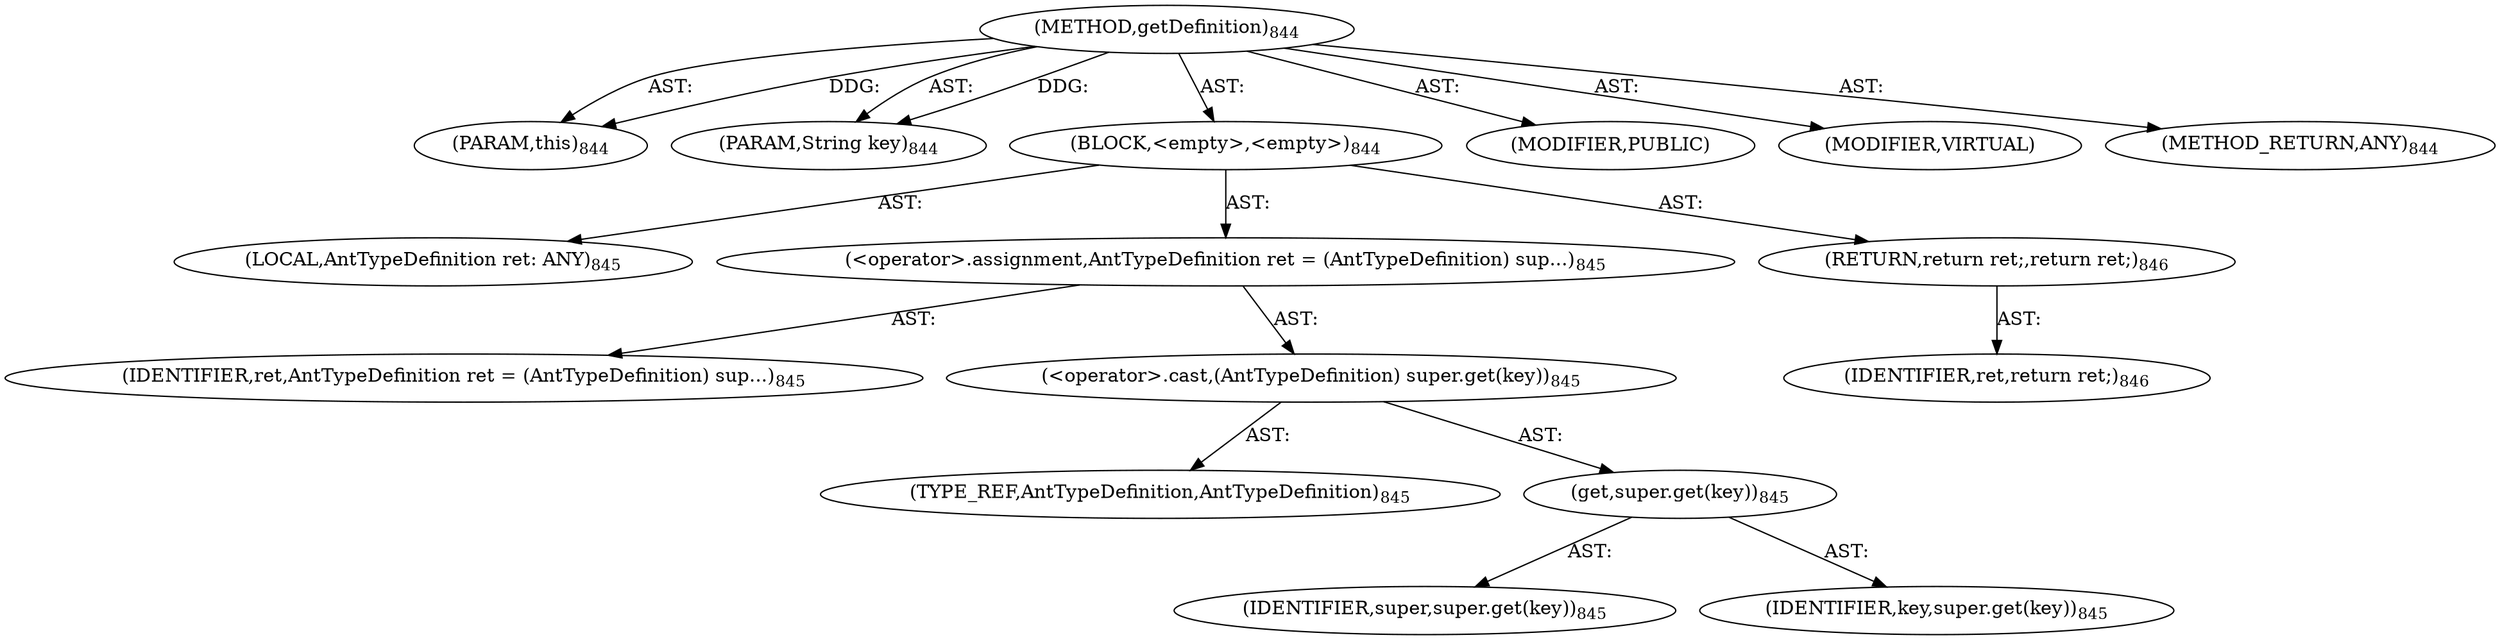 digraph "getDefinition" {  
"111669149730" [label = <(METHOD,getDefinition)<SUB>844</SUB>> ]
"115964117061" [label = <(PARAM,this)<SUB>844</SUB>> ]
"115964117062" [label = <(PARAM,String key)<SUB>844</SUB>> ]
"25769803892" [label = <(BLOCK,&lt;empty&gt;,&lt;empty&gt;)<SUB>844</SUB>> ]
"94489280577" [label = <(LOCAL,AntTypeDefinition ret: ANY)<SUB>845</SUB>> ]
"30064771583" [label = <(&lt;operator&gt;.assignment,AntTypeDefinition ret = (AntTypeDefinition) sup...)<SUB>845</SUB>> ]
"68719477201" [label = <(IDENTIFIER,ret,AntTypeDefinition ret = (AntTypeDefinition) sup...)<SUB>845</SUB>> ]
"30064771584" [label = <(&lt;operator&gt;.cast,(AntTypeDefinition) super.get(key))<SUB>845</SUB>> ]
"180388626449" [label = <(TYPE_REF,AntTypeDefinition,AntTypeDefinition)<SUB>845</SUB>> ]
"30064771585" [label = <(get,super.get(key))<SUB>845</SUB>> ]
"68719477202" [label = <(IDENTIFIER,super,super.get(key))<SUB>845</SUB>> ]
"68719477203" [label = <(IDENTIFIER,key,super.get(key))<SUB>845</SUB>> ]
"146028888094" [label = <(RETURN,return ret;,return ret;)<SUB>846</SUB>> ]
"68719477204" [label = <(IDENTIFIER,ret,return ret;)<SUB>846</SUB>> ]
"133143986263" [label = <(MODIFIER,PUBLIC)> ]
"133143986264" [label = <(MODIFIER,VIRTUAL)> ]
"128849018914" [label = <(METHOD_RETURN,ANY)<SUB>844</SUB>> ]
  "111669149730" -> "115964117061"  [ label = "AST: "] 
  "111669149730" -> "115964117062"  [ label = "AST: "] 
  "111669149730" -> "25769803892"  [ label = "AST: "] 
  "111669149730" -> "133143986263"  [ label = "AST: "] 
  "111669149730" -> "133143986264"  [ label = "AST: "] 
  "111669149730" -> "128849018914"  [ label = "AST: "] 
  "25769803892" -> "94489280577"  [ label = "AST: "] 
  "25769803892" -> "30064771583"  [ label = "AST: "] 
  "25769803892" -> "146028888094"  [ label = "AST: "] 
  "30064771583" -> "68719477201"  [ label = "AST: "] 
  "30064771583" -> "30064771584"  [ label = "AST: "] 
  "30064771584" -> "180388626449"  [ label = "AST: "] 
  "30064771584" -> "30064771585"  [ label = "AST: "] 
  "30064771585" -> "68719477202"  [ label = "AST: "] 
  "30064771585" -> "68719477203"  [ label = "AST: "] 
  "146028888094" -> "68719477204"  [ label = "AST: "] 
  "111669149730" -> "115964117061"  [ label = "DDG: "] 
  "111669149730" -> "115964117062"  [ label = "DDG: "] 
}
